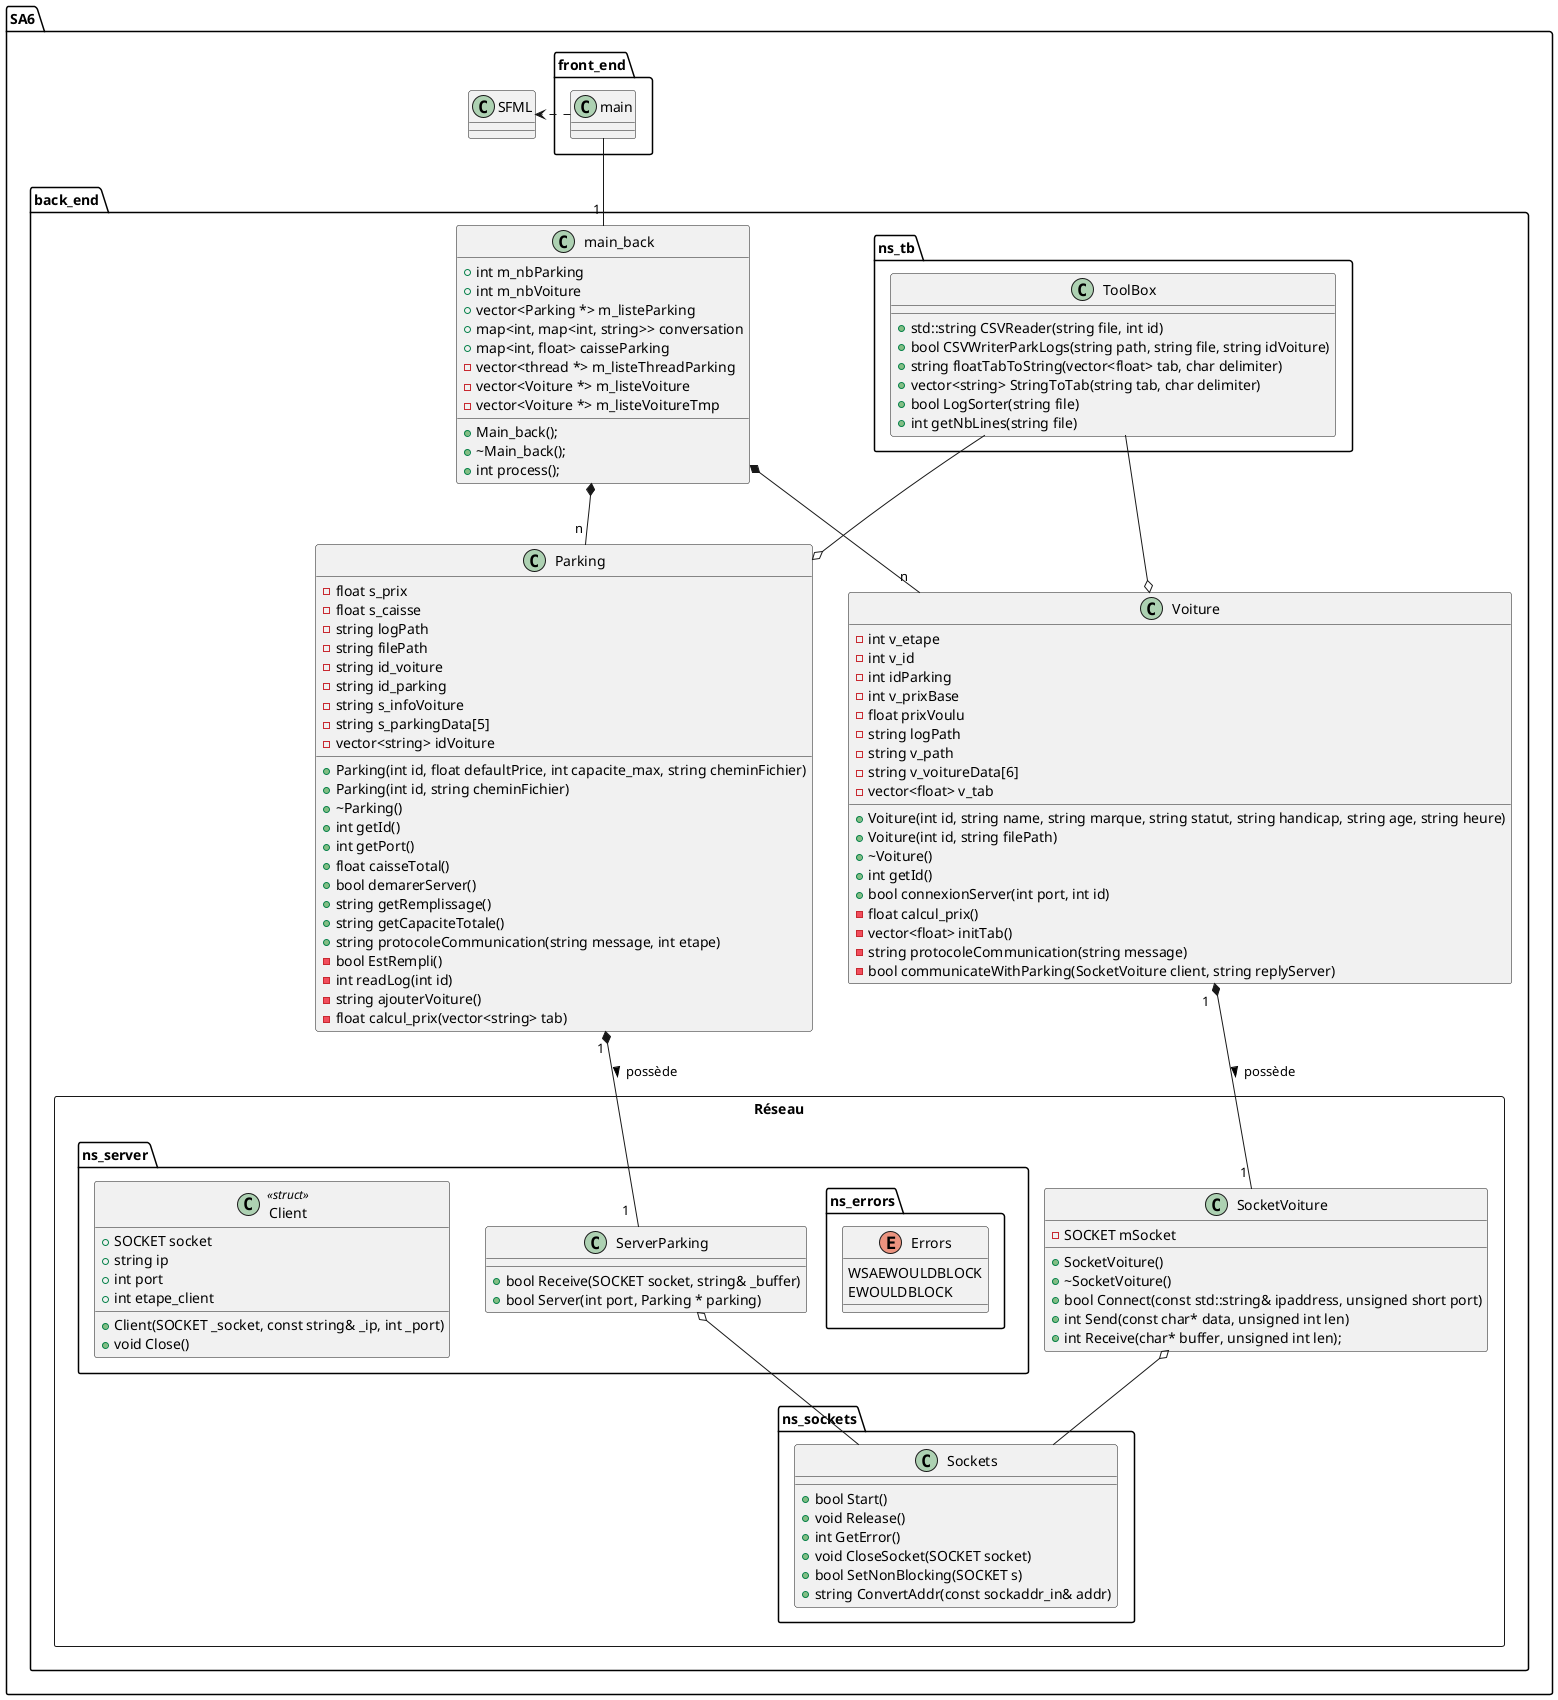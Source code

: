 @startuml SA6_uml

package SA6 {

    package front_end {
        class main {}
    }

    class SFML {}

    package back_end {

        class main_back {
            + int m_nbParking
            + int m_nbVoiture
            + vector<Parking *> m_listeParking
            + map<int, map<int, string>> conversation
            + map<int, float> caisseParking
            - vector<thread *> m_listeThreadParking
            - vector<Voiture *> m_listeVoiture
            - vector<Voiture *> m_listeVoitureTmp

            + Main_back();
            + ~Main_back();
            + int process();
        }

        package ns_tb {
            class ToolBox {
                + std::string CSVReader(string file, int id)
                + bool CSVWriterParkLogs(string path, string file, string idVoiture)
                + string floatTabToString(vector<float> tab, char delimiter)
                + vector<string> StringToTab(string tab, char delimiter)
                + bool LogSorter(string file)
                + int getNbLines(string file)
            }
        }
        
        class Parking {
            - float s_prix
            - float s_caisse
            - string logPath
            - string filePath
            - string id_voiture
            - string id_parking
            - string s_infoVoiture
            - string s_parkingData[5]
            - vector<string> idVoiture

            + Parking(int id, float defaultPrice, int capacite_max, string cheminFichier)
            + Parking(int id, string cheminFichier)
            + ~Parking()
            + int getId()
            + int getPort()
            + float caisseTotal()
            + bool demarerServer()
            + string getRemplissage()
            + string getCapaciteTotale()
            + string protocoleCommunication(string message, int etape)
            - bool EstRempli()
            - int readLog(int id)
            - string ajouterVoiture()
            - float calcul_prix(vector<string> tab)
        }

        Class Voiture {
            - int v_etape
            - int v_id
            - int idParking
            - int v_prixBase
            - float prixVoulu
            - string logPath
            - string v_path
            - string v_voitureData[6]
            - vector<float> v_tab

            + Voiture(int id, string name, string marque, string statut, string handicap, string age, string heure)
            + Voiture(int id, string filePath)
            + ~Voiture()
            + int getId()
            + bool connexionServer(int port, int id)
            - float calcul_prix()
            - vector<float> initTab()
            - string protocoleCommunication(string message)
            - bool communicateWithParking(SocketVoiture client, string replyServer)
        }

        package Réseau <<Rectangle>> {

            package ns_server {
                Class ServerParking {
                    + bool Receive(SOCKET socket, string& _buffer)
                    + bool Server(int port, Parking * parking)
                }

                package ns_errors {
                    enum Errors {
                        WSAEWOULDBLOCK
                        EWOULDBLOCK
                    }
                }

                Class Client << struct >> {
                    + SOCKET socket
                    + string ip
                    + int port
                    + int etape_client

                    + Client(SOCKET _socket, const string& _ip, int _port)
                    + void Close()
                }
            }

            Class SocketVoiture {
                - SOCKET mSocket

                + SocketVoiture()
                + ~SocketVoiture()
                + bool Connect(const std::string& ipaddress, unsigned short port)
                + int Send(const char* data, unsigned int len)
                + int Receive(char* buffer, unsigned int len);	
            }

            package ns_sockets{

                Class Sockets {

                    + bool Start()
                    + void Release()
                    + int GetError()
                    + void CloseSocket(SOCKET socket)
                    + bool SetNonBlocking(SOCKET s)
                    + string ConvertAddr(const sockaddr_in& addr)    
                }
            }
        }
    }
}

main .right.> SFML
main -down-  "1 " main_back

main_back *-- "n" Voiture
main_back *-- "n " Parking

ToolBox --o Voiture
ToolBox --o Parking

Parking "1 " *-- "1  " ServerParking : > possède
Voiture "1  " *-- "1 " SocketVoiture : possède >

SocketVoiture o-- Sockets
ServerParking o-- Sockets


@enduml